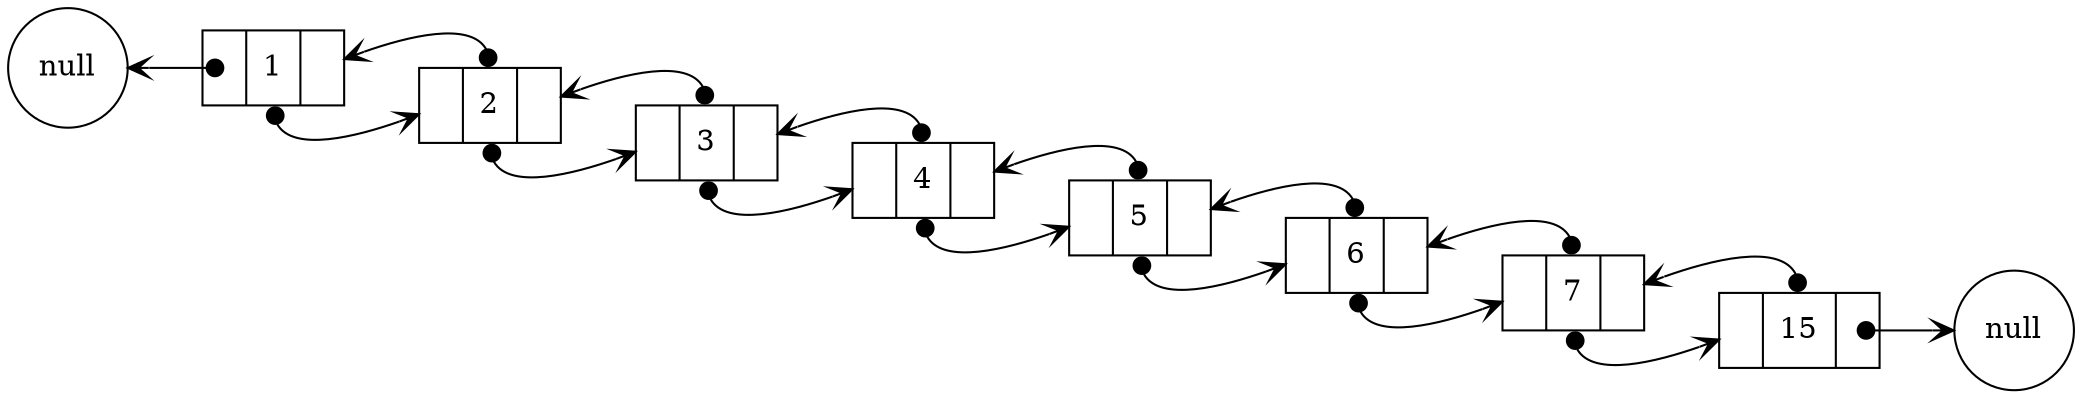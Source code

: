 digraph "Doubly Linked List" {
rankdir=LR;
node [shape=record];
start [label="null" shape=circle];
end [label="null" shape=circle];
f0 [label="{ <ref1> | <data> 1 | <ref2>  }"];
start -> f0:ref1:c [arrowhead=dot, arrowtail=vee, dir=both, headclip=false];
f0:ref2:c -> f1:data:n [arrowhead=dot, arrowtail=vee, dir=both, headclip=false];
f1 [label="{ <ref1> | <data> 2 | <ref2>  }"];
f1:ref1:c -> f0:data:s [arrowhead=dot, arrowtail=vee, dir=both, headclip=false];
f1:ref2:c -> f2:data:n [arrowhead=dot, arrowtail=vee, dir=both, headclip=false];
f2 [label="{ <ref1> | <data> 3 | <ref2>  }"];
f2:ref1:c -> f1:data:s [arrowhead=dot, arrowtail=vee, dir=both, headclip=false];
f2:ref2:c -> f3:data:n [arrowhead=dot, arrowtail=vee, dir=both, headclip=false];
f3 [label="{ <ref1> | <data> 4 | <ref2>  }"];
f3:ref1:c -> f2:data:s [arrowhead=dot, arrowtail=vee, dir=both, headclip=false];
f3:ref2:c -> f4:data:n [arrowhead=dot, arrowtail=vee, dir=both, headclip=false];
f4 [label="{ <ref1> | <data> 5 | <ref2>  }"];
f4:ref1:c -> f3:data:s [arrowhead=dot, arrowtail=vee, dir=both, headclip=false];
f4:ref2:c -> f5:data:n [arrowhead=dot, arrowtail=vee, dir=both, headclip=false];
f5 [label="{ <ref1> | <data> 6 | <ref2>  }"];
f5:ref1:c -> f4:data:s [arrowhead=dot, arrowtail=vee, dir=both, headclip=false];
f5:ref2:c -> f6:data:n [arrowhead=dot, arrowtail=vee, dir=both, headclip=false];
f6 [label="{ <ref1> | <data> 7 | <ref2>  }"];
f6:ref1:c -> f5:data:s [arrowhead=dot, arrowtail=vee, dir=both, headclip=false];
f6:ref2:c -> f7:data:n [arrowhead=dot, arrowtail=vee, dir=both, headclip=false];
f7 [label="{ <ref1> | <data> 15 | <ref2>  }"];
f7:ref1:c -> f6:data:s [arrowhead=dot, arrowtail=vee, dir=both, headclip=false];
f7:ref2:c -> end [arrowhead=vee, arrowtail=dot, dir=both, tailclip=false]}
